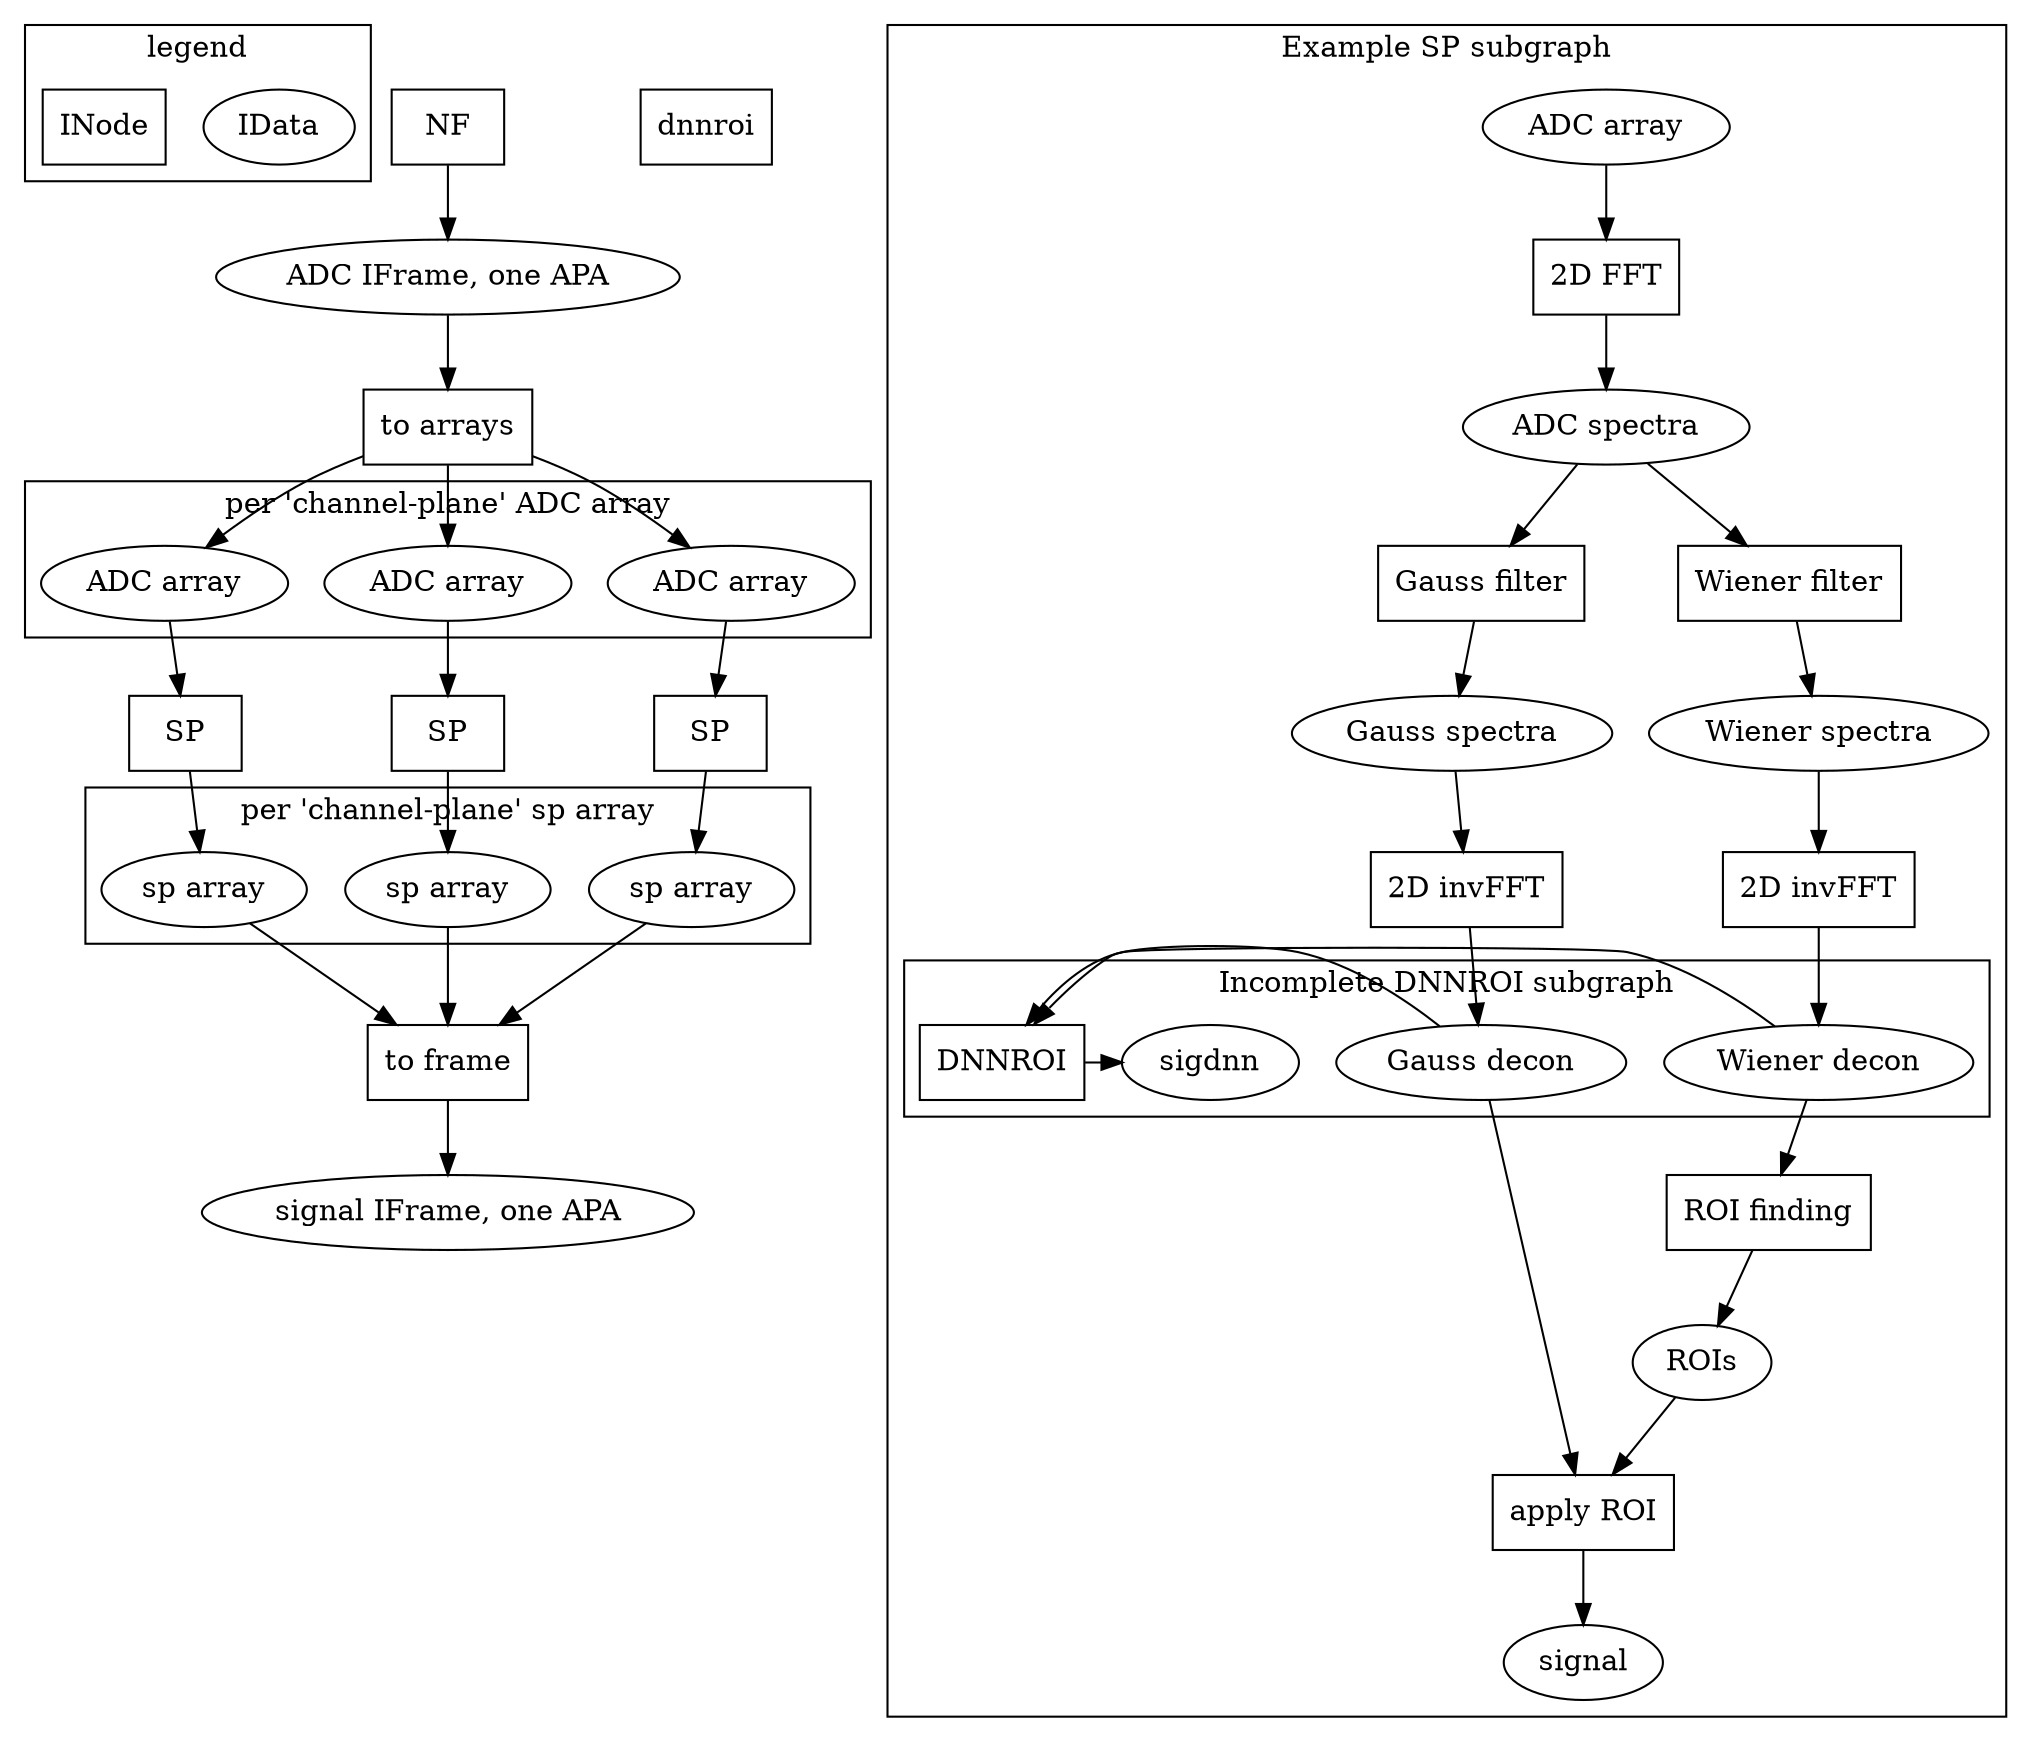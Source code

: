 digraph idealistic {

    subgraph cluster_legend {
        label="legend"
        idata[label="IData"]
        node[shape=box]
        inode[label="INode"]
    }

    // data
    quietadc[label="ADC IFrame, one APA"]
    subgraph cluster_adcaf {
        label="per 'channel-plane' ADC array"
        adcu_af[label="ADC array"]
        adcv_af[label="ADC array"]
        adcw_af[label="ADC array"]
    }
    subgraph cluster_spu {
        label="per 'channel-plane' sp array"
        spu_af[label="sp array"]
        spv_af[label="sp array"]
        spw_af[label="sp array"]
    }
    sigframe[label="signal IFrame, one APA"]

    // nodes
    node[shape=box]
    nf[label="NF"]
    frame2af[label="to arrays"]
    spu[label="SP"]
    spv[label="SP"]
    spw[label="SP"]
    af2frame[label="to frame"]
    dnnroi
    
    nf->quietadc->frame2af
    frame2af->adcu_af->spu->spu_af
    frame2af->adcv_af->spv->spv_af
    frame2af->adcw_af->spw->spw_af
    
    spu_af->af2frame
    spv_af->af2frame
    spw_af->af2frame
    af2frame->sigframe


    subgraph cluster_sp {
        label="Example SP subgraph"

        node[shape=ellipse]
        dc_adc[label="ADC array"]
        dc_adc_spec[label="ADC spectra"]
        dc_gauss_spec[label="Gauss spectra"]
        dc_wiener_spec[label="Wiener spectra"]
        dc_gauss[label="Gauss decon"]
        dc_wiener[label="Wiener decon"]
        dc_roi[label="ROIs"]
        dc_signal[label="signal"]
        
        node[shape=box]
        dc_gaussf[label="Gauss filter"]
        dc_wienerf[label="Wiener filter"]
        dc_fft[label="2D FFT"]
        dc_fftg[label="2D invFFT"]
        dc_fftw[label="2D invFFT"]
        dc_signal_roi[label="ROI finding"]
        dc_apply_roi[label="apply ROI"]


        subgraph cluster_dnnroi {
            label="Incomplete DNNROI subgraph";
            node[shape=ellipse]
            sigdnn
            node[shape=box]
            DNNROI

            edge[constraint=false]
            dc_gauss->DNNROI
            dc_wiener->DNNROI
            DNNROI->sigdnn
        }            

        dc_adc->dc_fft->dc_adc_spec
        dc_adc_spec->dc_gaussf->dc_gauss_spec->dc_fftg->dc_gauss
        dc_adc_spec->dc_wienerf->dc_wiener_spec->dc_fftw->dc_wiener
        dc_wiener->dc_signal_roi->dc_roi->dc_apply_roi
        dc_gauss->dc_apply_roi->dc_signal
    }


}
